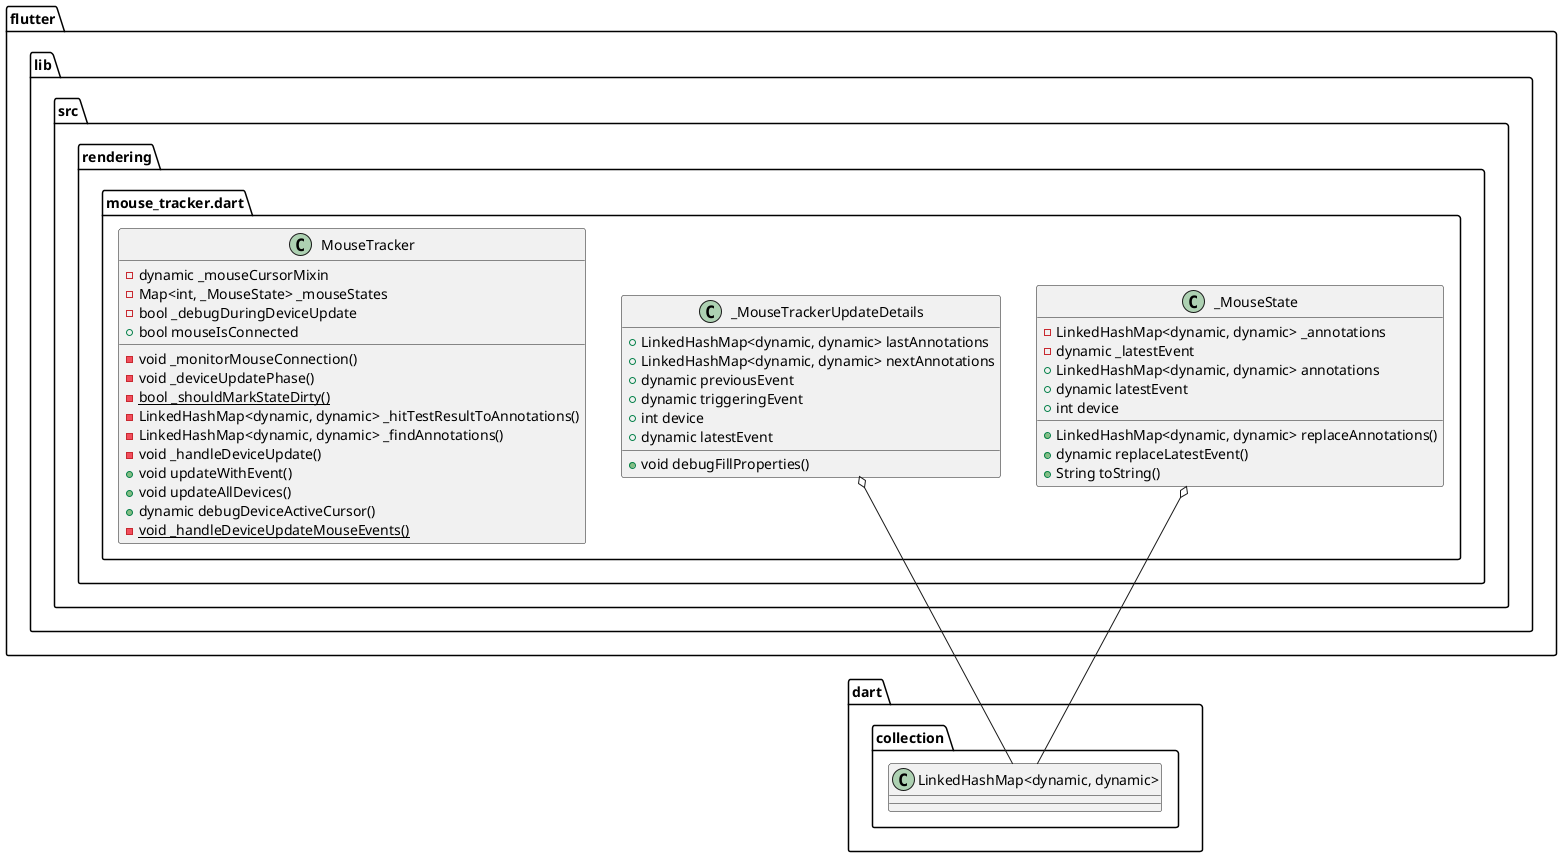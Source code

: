 @startuml
set namespaceSeparator ::

class "flutter::lib::src::rendering::mouse_tracker.dart::_MouseState" {
  -LinkedHashMap<dynamic, dynamic> _annotations
  -dynamic _latestEvent
  +LinkedHashMap<dynamic, dynamic> annotations
  +dynamic latestEvent
  +int device
  +LinkedHashMap<dynamic, dynamic> replaceAnnotations()
  +dynamic replaceLatestEvent()
  +String toString()
}

"flutter::lib::src::rendering::mouse_tracker.dart::_MouseState" o-- "dart::collection::LinkedHashMap<dynamic, dynamic>"

class "flutter::lib::src::rendering::mouse_tracker.dart::_MouseTrackerUpdateDetails" {
  +LinkedHashMap<dynamic, dynamic> lastAnnotations
  +LinkedHashMap<dynamic, dynamic> nextAnnotations
  +dynamic previousEvent
  +dynamic triggeringEvent
  +int device
  +dynamic latestEvent
  +void debugFillProperties()
}

"flutter::lib::src::rendering::mouse_tracker.dart::_MouseTrackerUpdateDetails" o-- "dart::collection::LinkedHashMap<dynamic, dynamic>"

class "flutter::lib::src::rendering::mouse_tracker.dart::MouseTracker" {
  -dynamic _mouseCursorMixin
  -Map<int, _MouseState> _mouseStates
  -bool _debugDuringDeviceUpdate
  +bool mouseIsConnected
  -void _monitorMouseConnection()
  -void _deviceUpdatePhase()
  {static} -bool _shouldMarkStateDirty()
  -LinkedHashMap<dynamic, dynamic> _hitTestResultToAnnotations()
  -LinkedHashMap<dynamic, dynamic> _findAnnotations()
  -void _handleDeviceUpdate()
  +void updateWithEvent()
  +void updateAllDevices()
  +dynamic debugDeviceActiveCursor()
  {static} -void _handleDeviceUpdateMouseEvents()
}


@enduml